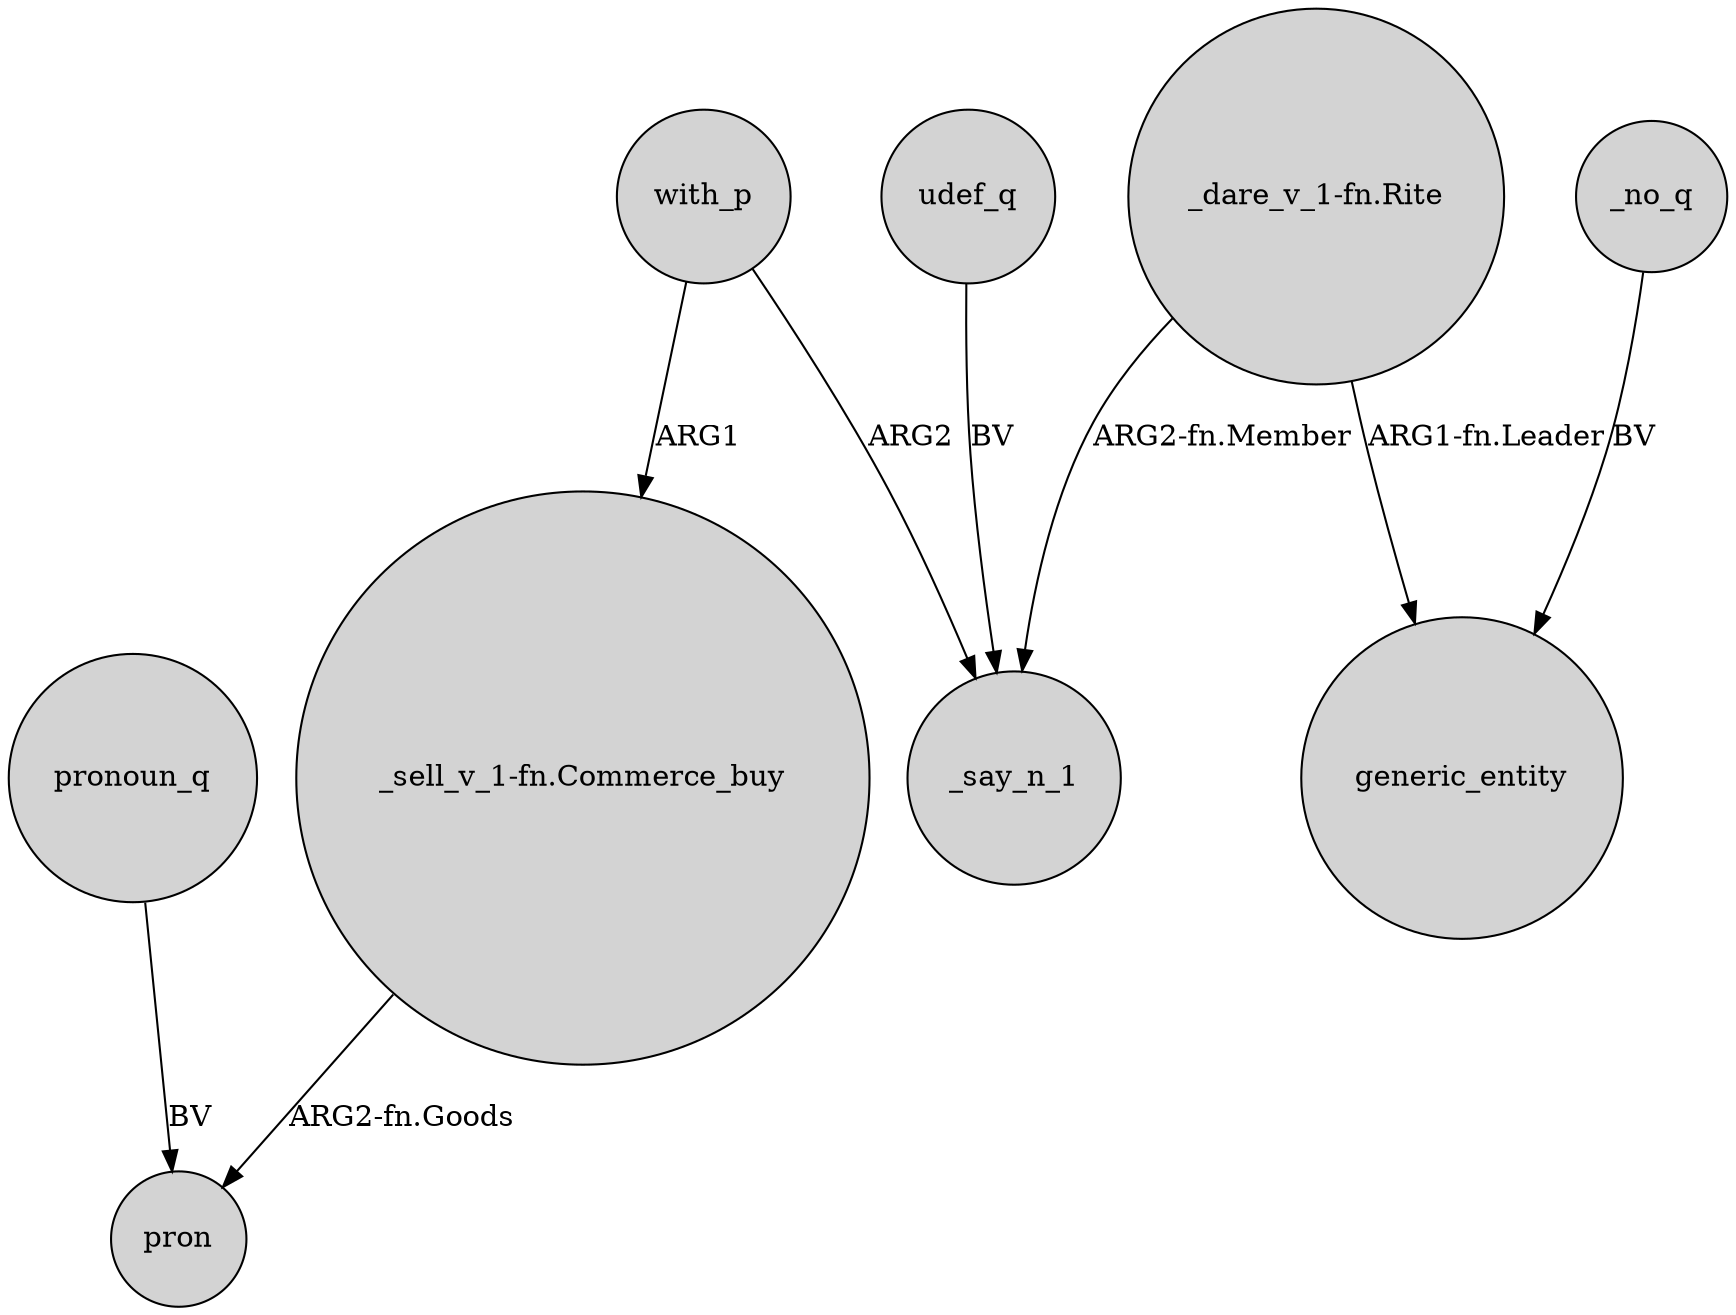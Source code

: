 digraph {
	node [shape=circle style=filled]
	"_sell_v_1-fn.Commerce_buy" -> pron [label="ARG2-fn.Goods"]
	with_p -> _say_n_1 [label=ARG2]
	_no_q -> generic_entity [label=BV]
	"_dare_v_1-fn.Rite" -> _say_n_1 [label="ARG2-fn.Member"]
	udef_q -> _say_n_1 [label=BV]
	with_p -> "_sell_v_1-fn.Commerce_buy" [label=ARG1]
	pronoun_q -> pron [label=BV]
	"_dare_v_1-fn.Rite" -> generic_entity [label="ARG1-fn.Leader"]
}
